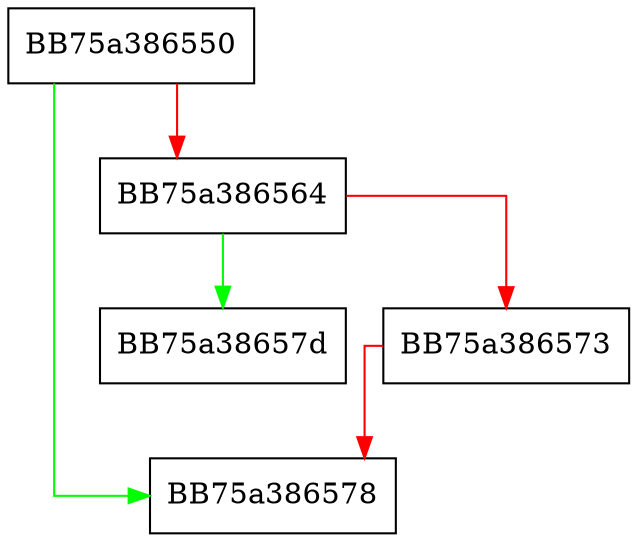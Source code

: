 digraph reserve {
  node [shape="box"];
  graph [splines=ortho];
  BB75a386550 -> BB75a386578 [color="green"];
  BB75a386550 -> BB75a386564 [color="red"];
  BB75a386564 -> BB75a38657d [color="green"];
  BB75a386564 -> BB75a386573 [color="red"];
  BB75a386573 -> BB75a386578 [color="red"];
}
